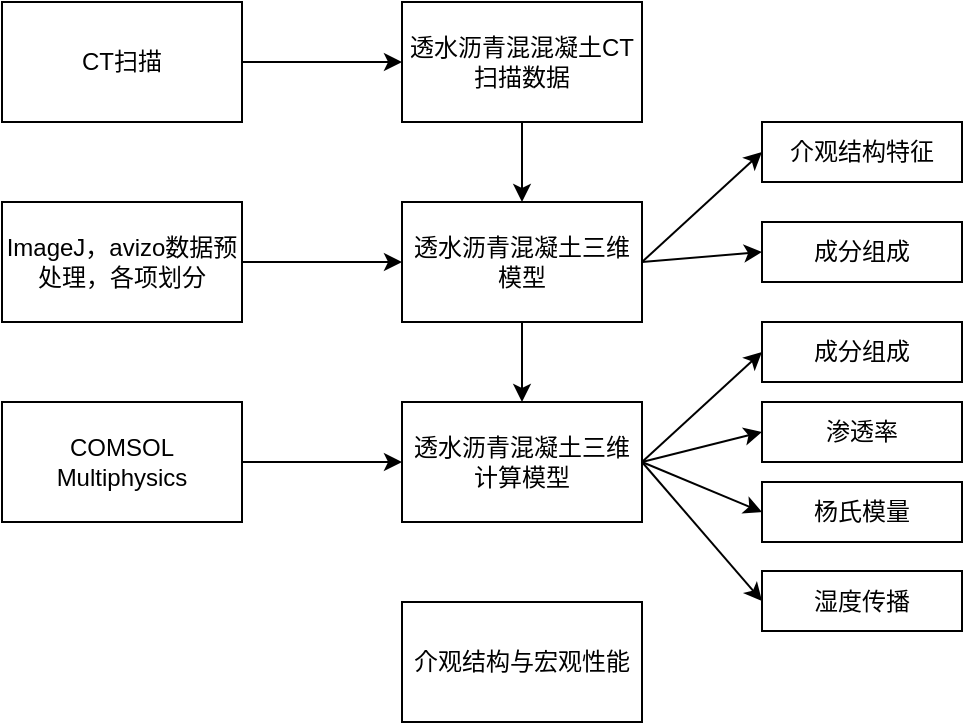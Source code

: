<mxfile version="13.0.9">
    <diagram id="6hGFLwfOUW9BJ-s0fimq" name="Page-1">
        <mxGraphModel dx="1308" dy="439" grid="1" gridSize="10" guides="1" tooltips="1" connect="1" arrows="1" fold="1" page="1" pageScale="1" pageWidth="827" pageHeight="1169" math="0" shadow="0">
            <root>
                <mxCell id="0"/>
                <mxCell id="1" parent="0"/>
                <mxCell id="2" value="透水沥青混凝土三维模型" style="rounded=0;whiteSpace=wrap;html=1;" vertex="1" parent="1">
                    <mxGeometry x="120" y="400" width="120" height="60" as="geometry"/>
                </mxCell>
                <mxCell id="3" value="透水沥青混混凝土CT扫描数据" style="rounded=0;whiteSpace=wrap;html=1;" vertex="1" parent="1">
                    <mxGeometry x="120" y="300" width="120" height="60" as="geometry"/>
                </mxCell>
                <mxCell id="4" value="透水沥青混凝土三维计算模型" style="rounded=0;whiteSpace=wrap;html=1;" vertex="1" parent="1">
                    <mxGeometry x="120" y="500" width="120" height="60" as="geometry"/>
                </mxCell>
                <mxCell id="8" style="edgeStyle=orthogonalEdgeStyle;rounded=0;orthogonalLoop=1;jettySize=auto;html=1;exitX=1;exitY=0.5;exitDx=0;exitDy=0;entryX=0;entryY=0.5;entryDx=0;entryDy=0;" edge="1" parent="1" source="6" target="3">
                    <mxGeometry relative="1" as="geometry"/>
                </mxCell>
                <mxCell id="6" value="CT扫描" style="rounded=0;whiteSpace=wrap;html=1;" vertex="1" parent="1">
                    <mxGeometry x="-80" y="300" width="120" height="60" as="geometry"/>
                </mxCell>
                <mxCell id="9" value="ImageJ，avizo数据预处理，各项划分" style="rounded=0;whiteSpace=wrap;html=1;" vertex="1" parent="1">
                    <mxGeometry x="-80" y="400" width="120" height="60" as="geometry"/>
                </mxCell>
                <mxCell id="10" value="" style="endArrow=classic;html=1;exitX=1;exitY=0.5;exitDx=0;exitDy=0;entryX=0;entryY=0.5;entryDx=0;entryDy=0;" edge="1" parent="1" source="9" target="2">
                    <mxGeometry width="50" height="50" relative="1" as="geometry">
                        <mxPoint x="-10" y="550" as="sourcePoint"/>
                        <mxPoint x="40" y="500" as="targetPoint"/>
                    </mxGeometry>
                </mxCell>
                <mxCell id="11" value="" style="endArrow=classic;html=1;exitX=0.5;exitY=1;exitDx=0;exitDy=0;entryX=0.5;entryY=0;entryDx=0;entryDy=0;" edge="1" parent="1" source="3" target="2">
                    <mxGeometry width="50" height="50" relative="1" as="geometry">
                        <mxPoint x="110" y="500" as="sourcePoint"/>
                        <mxPoint x="160" y="450" as="targetPoint"/>
                    </mxGeometry>
                </mxCell>
                <mxCell id="12" value="" style="endArrow=classic;html=1;entryX=0.5;entryY=0;entryDx=0;entryDy=0;exitX=0.5;exitY=1;exitDx=0;exitDy=0;" edge="1" parent="1" source="2" target="4">
                    <mxGeometry width="50" height="50" relative="1" as="geometry">
                        <mxPoint x="70" y="520" as="sourcePoint"/>
                        <mxPoint x="120" y="470" as="targetPoint"/>
                    </mxGeometry>
                </mxCell>
                <mxCell id="13" value="COMSOL Multiphysics" style="rounded=0;whiteSpace=wrap;html=1;" vertex="1" parent="1">
                    <mxGeometry x="-80" y="500" width="120" height="60" as="geometry"/>
                </mxCell>
                <mxCell id="14" value="" style="endArrow=classic;html=1;exitX=1;exitY=0.5;exitDx=0;exitDy=0;entryX=0;entryY=0.5;entryDx=0;entryDy=0;" edge="1" parent="1" source="13" target="4">
                    <mxGeometry width="50" height="50" relative="1" as="geometry">
                        <mxPoint x="110" y="500" as="sourcePoint"/>
                        <mxPoint x="160" y="450" as="targetPoint"/>
                    </mxGeometry>
                </mxCell>
                <mxCell id="15" value="介观结构特征" style="rounded=0;whiteSpace=wrap;html=1;" vertex="1" parent="1">
                    <mxGeometry x="300" y="360" width="100" height="30" as="geometry"/>
                </mxCell>
                <mxCell id="18" value="" style="endArrow=classic;html=1;exitX=1;exitY=0.5;exitDx=0;exitDy=0;entryX=0;entryY=0.5;entryDx=0;entryDy=0;" edge="1" parent="1" source="2" target="15">
                    <mxGeometry width="50" height="50" relative="1" as="geometry">
                        <mxPoint x="300" y="500" as="sourcePoint"/>
                        <mxPoint x="350" y="450" as="targetPoint"/>
                    </mxGeometry>
                </mxCell>
                <mxCell id="19" value="成分组成" style="rounded=0;whiteSpace=wrap;html=1;" vertex="1" parent="1">
                    <mxGeometry x="300" y="410" width="100" height="30" as="geometry"/>
                </mxCell>
                <mxCell id="20" value="" style="endArrow=classic;html=1;entryX=0;entryY=0.5;entryDx=0;entryDy=0;" edge="1" parent="1" target="19">
                    <mxGeometry width="50" height="50" relative="1" as="geometry">
                        <mxPoint x="240" y="430" as="sourcePoint"/>
                        <mxPoint x="350" y="450" as="targetPoint"/>
                    </mxGeometry>
                </mxCell>
                <mxCell id="21" value="成分组成" style="rounded=0;whiteSpace=wrap;html=1;" vertex="1" parent="1">
                    <mxGeometry x="300" y="460" width="100" height="30" as="geometry"/>
                </mxCell>
                <mxCell id="22" value="渗透率" style="rounded=0;whiteSpace=wrap;html=1;" vertex="1" parent="1">
                    <mxGeometry x="300" y="500" width="100" height="30" as="geometry"/>
                </mxCell>
                <mxCell id="23" value="杨氏模量" style="rounded=0;whiteSpace=wrap;html=1;" vertex="1" parent="1">
                    <mxGeometry x="300" y="540" width="100" height="30" as="geometry"/>
                </mxCell>
                <mxCell id="24" value="湿度传播" style="rounded=0;whiteSpace=wrap;html=1;" vertex="1" parent="1">
                    <mxGeometry x="300" y="584.5" width="100" height="30" as="geometry"/>
                </mxCell>
                <mxCell id="25" value="" style="endArrow=classic;html=1;exitX=1;exitY=0.5;exitDx=0;exitDy=0;entryX=0;entryY=0.5;entryDx=0;entryDy=0;" edge="1" parent="1" source="4" target="21">
                    <mxGeometry width="50" height="50" relative="1" as="geometry">
                        <mxPoint x="230" y="500" as="sourcePoint"/>
                        <mxPoint x="280" y="450" as="targetPoint"/>
                    </mxGeometry>
                </mxCell>
                <mxCell id="26" value="" style="endArrow=classic;html=1;exitX=1;exitY=0.5;exitDx=0;exitDy=0;entryX=0;entryY=0.5;entryDx=0;entryDy=0;" edge="1" parent="1" source="4" target="22">
                    <mxGeometry width="50" height="50" relative="1" as="geometry">
                        <mxPoint x="230" y="500" as="sourcePoint"/>
                        <mxPoint x="280" y="450" as="targetPoint"/>
                    </mxGeometry>
                </mxCell>
                <mxCell id="27" value="" style="endArrow=classic;html=1;exitX=1;exitY=0.5;exitDx=0;exitDy=0;entryX=0;entryY=0.5;entryDx=0;entryDy=0;" edge="1" parent="1" source="4" target="23">
                    <mxGeometry width="50" height="50" relative="1" as="geometry">
                        <mxPoint x="230" y="500" as="sourcePoint"/>
                        <mxPoint x="280" y="450" as="targetPoint"/>
                    </mxGeometry>
                </mxCell>
                <mxCell id="28" value="" style="endArrow=classic;html=1;exitX=1;exitY=0.5;exitDx=0;exitDy=0;entryX=0;entryY=0.5;entryDx=0;entryDy=0;" edge="1" parent="1" source="4" target="24">
                    <mxGeometry width="50" height="50" relative="1" as="geometry">
                        <mxPoint x="230" y="500" as="sourcePoint"/>
                        <mxPoint x="280" y="450" as="targetPoint"/>
                    </mxGeometry>
                </mxCell>
                <mxCell id="30" value="介观结构与宏观性能" style="rounded=0;whiteSpace=wrap;html=1;" vertex="1" parent="1">
                    <mxGeometry x="120" y="600" width="120" height="60" as="geometry"/>
                </mxCell>
            </root>
        </mxGraphModel>
    </diagram>
</mxfile>